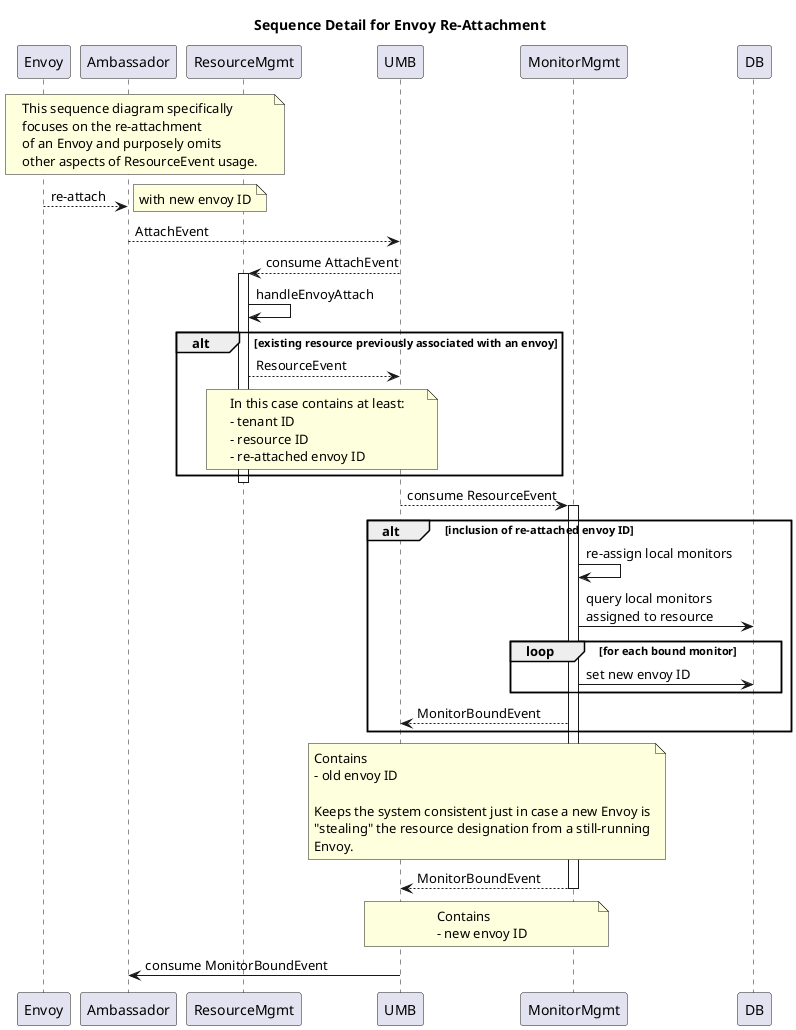 @startuml

title Sequence Detail for Envoy Re-Attachment

participant Envoy
participant Ambassador
participant ResourceMgmt

note over Envoy,ResourceMgmt
This sequence diagram specifically
focuses on the re-attachment
of an Envoy and purposely omits
other aspects of ResourceEvent usage.
end note

Envoy-->Ambassador: re-attach
note right: with new envoy ID

Ambassador-->UMB: AttachEvent
UMB-->ResourceMgmt: consume AttachEvent

activate ResourceMgmt

ResourceMgmt->ResourceMgmt: handleEnvoyAttach

alt existing resource previously associated with an envoy
    ResourceMgmt-->UMB: ResourceEvent

    note over ResourceMgmt,UMB
    In this case contains at least:
    - tenant ID
    - resource ID
    - re-attached envoy ID
    end note
end
deactivate ResourceMgmt

UMB-->MonitorMgmt: consume ResourceEvent
activate MonitorMgmt
alt inclusion of re-attached envoy ID
  MonitorMgmt->MonitorMgmt: re-assign local monitors
  MonitorMgmt->DB: query local monitors\nassigned to resource

  loop for each bound monitor
      MonitorMgmt->DB: set new envoy ID
  end

  MonitorMgmt-->UMB: MonitorBoundEvent
end

note over MonitorMgmt,UMB
Contains
- old envoy ID

Keeps the system consistent just in case a new Envoy is
"stealing" the resource designation from a still-running
Envoy.
end note

MonitorMgmt-->UMB: MonitorBoundEvent

note over MonitorMgmt,UMB
Contains
- new envoy ID
end note

deactivate MonitorMgmt

UMB->Ambassador: consume MonitorBoundEvent

@enduml